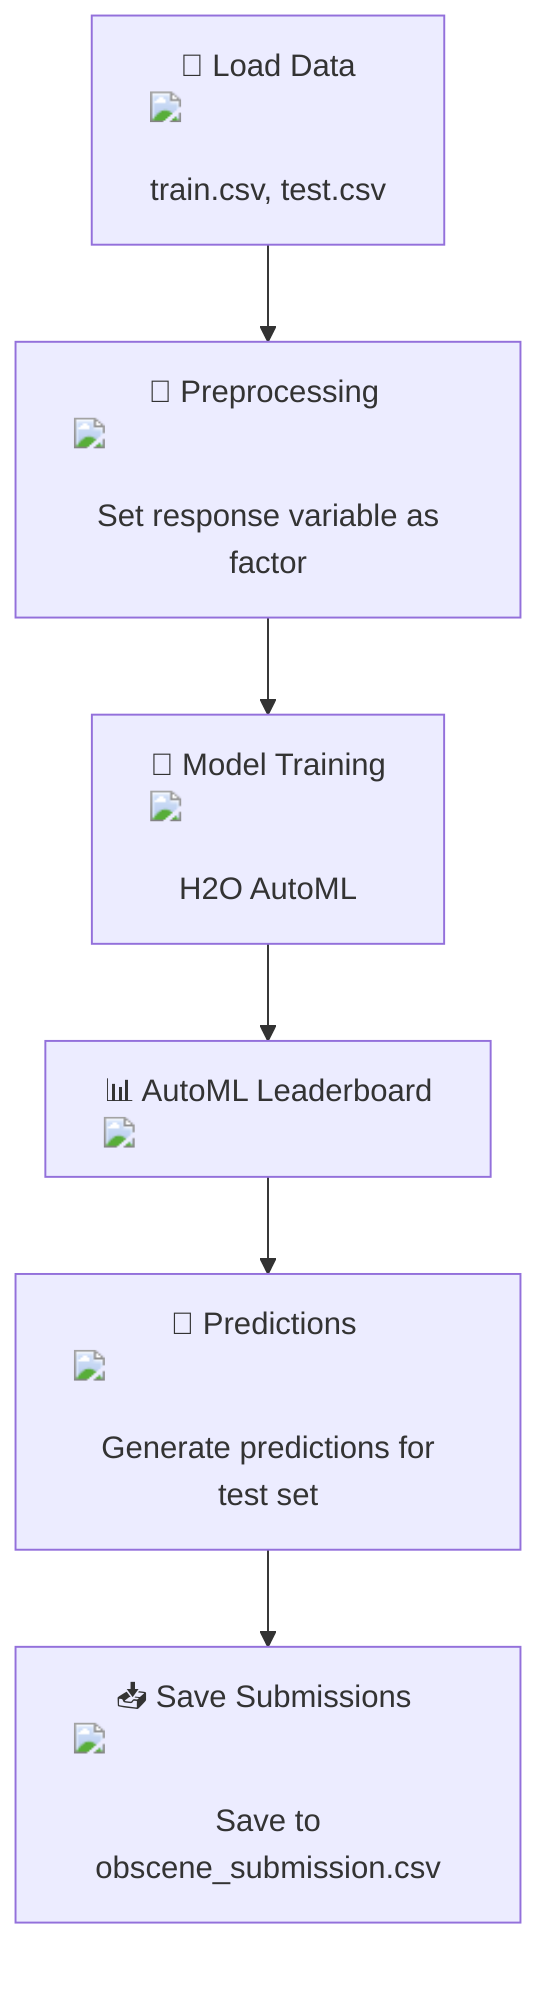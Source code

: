 flowchart TD
    A["📁 Load Data <img src='file.svg' /> <br/> train.csv, test.csv"] --> B["🔧 Preprocessing <img src='column_split.svg' /> <br/> Set response variable as factor"]
    B --> C["🧠 Model Training <img src='brain.svg' /> <br/> H2O AutoML"]
    C --> D["📊 AutoML Leaderboard <img src='table.svg' />"]
    D --> E["🔮 Predictions <img src='brain.svg' /> <br/> Generate predictions for test set"]
    E --> F["📥 Save Submissions <img src='file.svg' /> <br/> Save to obscene_submission.csv"]